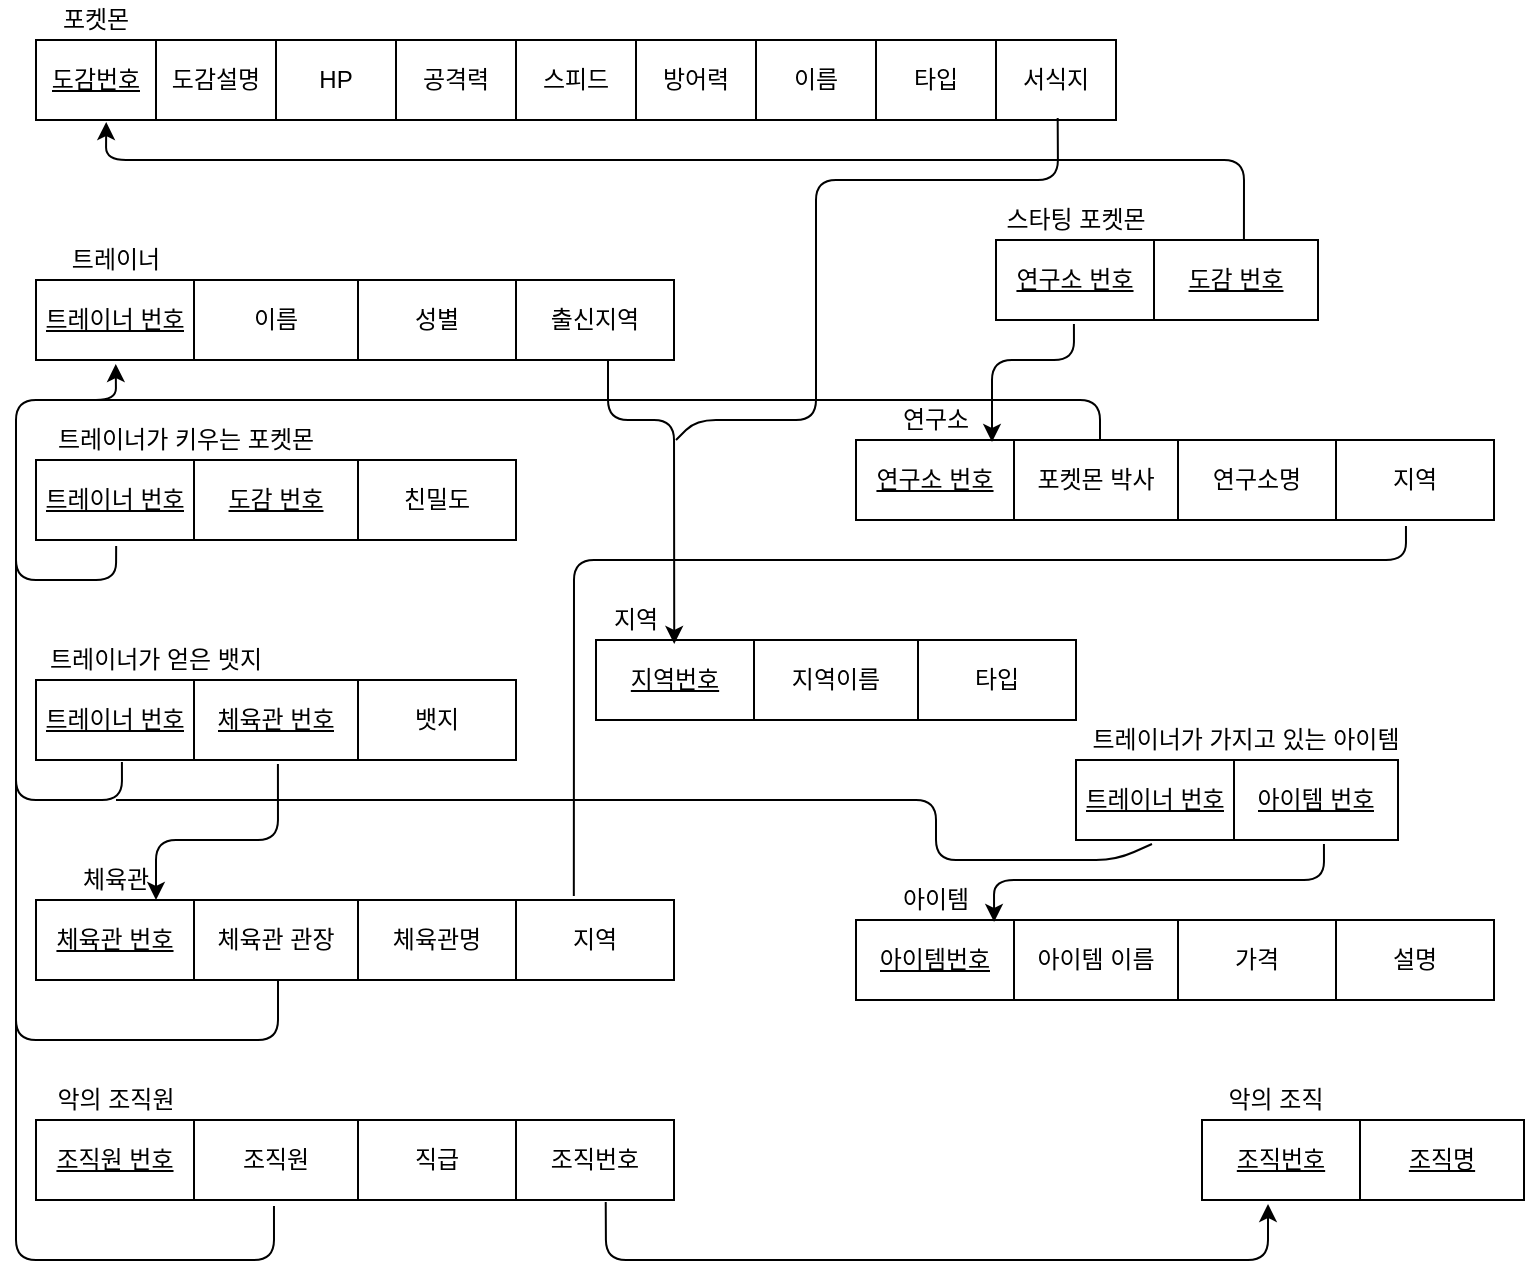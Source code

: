 <mxfile version="13.9.9" type="device"><diagram id="cE6GeLCIMzyKkJxjGRdK" name="Page-1"><mxGraphModel dx="1422" dy="762" grid="1" gridSize="10" guides="1" tooltips="1" connect="1" arrows="1" fold="1" page="1" pageScale="1" pageWidth="827" pageHeight="1169" math="0" shadow="0"><root><mxCell id="0"/><mxCell id="1" parent="0"/><mxCell id="cINSyM_-1F7QU69zoKnj-1" value="" style="shape=table;html=1;whiteSpace=wrap;startSize=0;container=1;collapsible=0;childLayout=tableLayout;" vertex="1" parent="1"><mxGeometry x="40" y="60" width="540" height="40" as="geometry"/></mxCell><mxCell id="cINSyM_-1F7QU69zoKnj-2" value="" style="shape=partialRectangle;html=1;whiteSpace=wrap;collapsible=0;dropTarget=0;pointerEvents=0;fillColor=none;top=0;left=0;bottom=0;right=0;points=[[0,0.5],[1,0.5]];portConstraint=eastwest;" vertex="1" parent="cINSyM_-1F7QU69zoKnj-1"><mxGeometry width="540" height="40" as="geometry"/></mxCell><mxCell id="cINSyM_-1F7QU69zoKnj-3" value="&lt;u&gt;도감번호&lt;/u&gt;" style="shape=partialRectangle;html=1;whiteSpace=wrap;connectable=0;fillColor=none;top=0;left=0;bottom=0;right=0;overflow=hidden;" vertex="1" parent="cINSyM_-1F7QU69zoKnj-2"><mxGeometry width="60" height="40" as="geometry"/></mxCell><mxCell id="cINSyM_-1F7QU69zoKnj-4" value="도감설명" style="shape=partialRectangle;html=1;whiteSpace=wrap;connectable=0;fillColor=none;top=0;left=0;bottom=0;right=0;overflow=hidden;" vertex="1" parent="cINSyM_-1F7QU69zoKnj-2"><mxGeometry x="60" width="60" height="40" as="geometry"/></mxCell><mxCell id="cINSyM_-1F7QU69zoKnj-5" value="HP" style="shape=partialRectangle;html=1;whiteSpace=wrap;connectable=0;fillColor=none;top=0;left=0;bottom=0;right=0;overflow=hidden;" vertex="1" parent="cINSyM_-1F7QU69zoKnj-2"><mxGeometry x="120" width="60" height="40" as="geometry"/></mxCell><mxCell id="cINSyM_-1F7QU69zoKnj-24" value="공격력" style="shape=partialRectangle;html=1;whiteSpace=wrap;connectable=0;fillColor=none;top=0;left=0;bottom=0;right=0;overflow=hidden;" vertex="1" parent="cINSyM_-1F7QU69zoKnj-2"><mxGeometry x="180" width="60" height="40" as="geometry"/></mxCell><mxCell id="cINSyM_-1F7QU69zoKnj-25" value="스피드" style="shape=partialRectangle;html=1;whiteSpace=wrap;connectable=0;fillColor=none;top=0;left=0;bottom=0;right=0;overflow=hidden;" vertex="1" parent="cINSyM_-1F7QU69zoKnj-2"><mxGeometry x="240" width="60" height="40" as="geometry"/></mxCell><mxCell id="cINSyM_-1F7QU69zoKnj-26" value="방어력" style="shape=partialRectangle;html=1;whiteSpace=wrap;connectable=0;fillColor=none;top=0;left=0;bottom=0;right=0;overflow=hidden;" vertex="1" parent="cINSyM_-1F7QU69zoKnj-2"><mxGeometry x="300" width="60" height="40" as="geometry"/></mxCell><mxCell id="cINSyM_-1F7QU69zoKnj-27" value="이름" style="shape=partialRectangle;html=1;whiteSpace=wrap;connectable=0;fillColor=none;top=0;left=0;bottom=0;right=0;overflow=hidden;" vertex="1" parent="cINSyM_-1F7QU69zoKnj-2"><mxGeometry x="360" width="60" height="40" as="geometry"/></mxCell><mxCell id="cINSyM_-1F7QU69zoKnj-30" value="타입" style="shape=partialRectangle;html=1;whiteSpace=wrap;connectable=0;fillColor=none;top=0;left=0;bottom=0;right=0;overflow=hidden;" vertex="1" parent="cINSyM_-1F7QU69zoKnj-2"><mxGeometry x="420" width="60" height="40" as="geometry"/></mxCell><mxCell id="cINSyM_-1F7QU69zoKnj-29" value="서식지" style="shape=partialRectangle;html=1;whiteSpace=wrap;connectable=0;fillColor=none;top=0;left=0;bottom=0;right=0;overflow=hidden;" vertex="1" parent="cINSyM_-1F7QU69zoKnj-2"><mxGeometry x="480" width="60" height="40" as="geometry"/></mxCell><mxCell id="cINSyM_-1F7QU69zoKnj-53" value="" style="shape=table;html=1;whiteSpace=wrap;startSize=0;container=1;collapsible=0;childLayout=tableLayout;" vertex="1" parent="1"><mxGeometry x="40" y="180" width="319" height="40" as="geometry"/></mxCell><mxCell id="cINSyM_-1F7QU69zoKnj-54" value="" style="shape=partialRectangle;html=1;whiteSpace=wrap;collapsible=0;dropTarget=0;pointerEvents=0;fillColor=none;top=0;left=0;bottom=0;right=0;points=[[0,0.5],[1,0.5]];portConstraint=eastwest;" vertex="1" parent="cINSyM_-1F7QU69zoKnj-53"><mxGeometry width="319" height="40" as="geometry"/></mxCell><mxCell id="cINSyM_-1F7QU69zoKnj-55" value="&lt;u&gt;트레이너 번호&lt;/u&gt;" style="shape=partialRectangle;html=1;whiteSpace=wrap;connectable=0;fillColor=none;top=0;left=0;bottom=0;right=0;overflow=hidden;" vertex="1" parent="cINSyM_-1F7QU69zoKnj-54"><mxGeometry width="79" height="40" as="geometry"/></mxCell><mxCell id="cINSyM_-1F7QU69zoKnj-56" value="이름" style="shape=partialRectangle;html=1;whiteSpace=wrap;connectable=0;fillColor=none;top=0;left=0;bottom=0;right=0;overflow=hidden;" vertex="1" parent="cINSyM_-1F7QU69zoKnj-54"><mxGeometry x="79" width="82" height="40" as="geometry"/></mxCell><mxCell id="cINSyM_-1F7QU69zoKnj-57" value="성별" style="shape=partialRectangle;html=1;whiteSpace=wrap;connectable=0;fillColor=none;top=0;left=0;bottom=0;right=0;overflow=hidden;" vertex="1" parent="cINSyM_-1F7QU69zoKnj-54"><mxGeometry x="161" width="79" height="40" as="geometry"/></mxCell><mxCell id="cINSyM_-1F7QU69zoKnj-58" value="출신지역" style="shape=partialRectangle;html=1;whiteSpace=wrap;connectable=0;fillColor=none;top=0;left=0;bottom=0;right=0;overflow=hidden;" vertex="1" parent="cINSyM_-1F7QU69zoKnj-54"><mxGeometry x="240" width="79" height="40" as="geometry"/></mxCell><mxCell id="cINSyM_-1F7QU69zoKnj-64" value="" style="shape=table;html=1;whiteSpace=wrap;startSize=0;container=1;collapsible=0;childLayout=tableLayout;" vertex="1" parent="1"><mxGeometry x="320" y="360" width="240" height="40" as="geometry"/></mxCell><mxCell id="cINSyM_-1F7QU69zoKnj-65" value="" style="shape=partialRectangle;html=1;whiteSpace=wrap;collapsible=0;dropTarget=0;pointerEvents=0;fillColor=none;top=0;left=0;bottom=0;right=0;points=[[0,0.5],[1,0.5]];portConstraint=eastwest;" vertex="1" parent="cINSyM_-1F7QU69zoKnj-64"><mxGeometry width="240" height="40" as="geometry"/></mxCell><mxCell id="cINSyM_-1F7QU69zoKnj-66" value="&lt;u&gt;지역번호&lt;/u&gt;" style="shape=partialRectangle;html=1;whiteSpace=wrap;connectable=0;fillColor=none;top=0;left=0;bottom=0;right=0;overflow=hidden;" vertex="1" parent="cINSyM_-1F7QU69zoKnj-65"><mxGeometry width="79" height="40" as="geometry"/></mxCell><mxCell id="cINSyM_-1F7QU69zoKnj-67" value="지역이름" style="shape=partialRectangle;html=1;whiteSpace=wrap;connectable=0;fillColor=none;top=0;left=0;bottom=0;right=0;overflow=hidden;" vertex="1" parent="cINSyM_-1F7QU69zoKnj-65"><mxGeometry x="79" width="82" height="40" as="geometry"/></mxCell><mxCell id="cINSyM_-1F7QU69zoKnj-68" value="타입" style="shape=partialRectangle;html=1;whiteSpace=wrap;connectable=0;fillColor=none;top=0;left=0;bottom=0;right=0;overflow=hidden;" vertex="1" parent="cINSyM_-1F7QU69zoKnj-65"><mxGeometry x="161" width="79" height="40" as="geometry"/></mxCell><mxCell id="cINSyM_-1F7QU69zoKnj-70" value="" style="shape=table;html=1;whiteSpace=wrap;startSize=0;container=1;collapsible=0;childLayout=tableLayout;" vertex="1" parent="1"><mxGeometry x="40" y="270" width="240" height="40" as="geometry"/></mxCell><mxCell id="cINSyM_-1F7QU69zoKnj-71" value="" style="shape=partialRectangle;html=1;whiteSpace=wrap;collapsible=0;dropTarget=0;pointerEvents=0;fillColor=none;top=0;left=0;bottom=0;right=0;points=[[0,0.5],[1,0.5]];portConstraint=eastwest;" vertex="1" parent="cINSyM_-1F7QU69zoKnj-70"><mxGeometry width="240" height="40" as="geometry"/></mxCell><mxCell id="cINSyM_-1F7QU69zoKnj-72" value="&lt;u&gt;트레이너 번호&lt;/u&gt;" style="shape=partialRectangle;html=1;whiteSpace=wrap;connectable=0;fillColor=none;top=0;left=0;bottom=0;right=0;overflow=hidden;" vertex="1" parent="cINSyM_-1F7QU69zoKnj-71"><mxGeometry width="79" height="40" as="geometry"/></mxCell><mxCell id="cINSyM_-1F7QU69zoKnj-73" value="&lt;u&gt;도감 번호&lt;/u&gt;" style="shape=partialRectangle;html=1;whiteSpace=wrap;connectable=0;fillColor=none;top=0;left=0;bottom=0;right=0;overflow=hidden;" vertex="1" parent="cINSyM_-1F7QU69zoKnj-71"><mxGeometry x="79" width="82" height="40" as="geometry"/></mxCell><mxCell id="cINSyM_-1F7QU69zoKnj-74" value="친밀도" style="shape=partialRectangle;html=1;whiteSpace=wrap;connectable=0;fillColor=none;top=0;left=0;bottom=0;right=0;overflow=hidden;" vertex="1" parent="cINSyM_-1F7QU69zoKnj-71"><mxGeometry x="161" width="79" height="40" as="geometry"/></mxCell><mxCell id="cINSyM_-1F7QU69zoKnj-80" value="" style="shape=table;html=1;whiteSpace=wrap;startSize=0;container=1;collapsible=0;childLayout=tableLayout;" vertex="1" parent="1"><mxGeometry x="40" y="380" width="240" height="40" as="geometry"/></mxCell><mxCell id="cINSyM_-1F7QU69zoKnj-81" value="" style="shape=partialRectangle;html=1;whiteSpace=wrap;collapsible=0;dropTarget=0;pointerEvents=0;fillColor=none;top=0;left=0;bottom=0;right=0;points=[[0,0.5],[1,0.5]];portConstraint=eastwest;" vertex="1" parent="cINSyM_-1F7QU69zoKnj-80"><mxGeometry width="240" height="40" as="geometry"/></mxCell><mxCell id="cINSyM_-1F7QU69zoKnj-82" value="&lt;u&gt;트레이너 번호&lt;/u&gt;" style="shape=partialRectangle;html=1;whiteSpace=wrap;connectable=0;fillColor=none;top=0;left=0;bottom=0;right=0;overflow=hidden;" vertex="1" parent="cINSyM_-1F7QU69zoKnj-81"><mxGeometry width="79" height="40" as="geometry"/></mxCell><mxCell id="cINSyM_-1F7QU69zoKnj-83" value="&lt;u&gt;체육관 번호&lt;/u&gt;" style="shape=partialRectangle;html=1;whiteSpace=wrap;connectable=0;fillColor=none;top=0;left=0;bottom=0;right=0;overflow=hidden;" vertex="1" parent="cINSyM_-1F7QU69zoKnj-81"><mxGeometry x="79" width="82" height="40" as="geometry"/></mxCell><mxCell id="cINSyM_-1F7QU69zoKnj-84" value="뱃지" style="shape=partialRectangle;html=1;whiteSpace=wrap;connectable=0;fillColor=none;top=0;left=0;bottom=0;right=0;overflow=hidden;" vertex="1" parent="cINSyM_-1F7QU69zoKnj-81"><mxGeometry x="161" width="79" height="40" as="geometry"/></mxCell><mxCell id="cINSyM_-1F7QU69zoKnj-85" value="" style="shape=table;html=1;whiteSpace=wrap;startSize=0;container=1;collapsible=0;childLayout=tableLayout;" vertex="1" parent="1"><mxGeometry x="520" y="160" width="161" height="40" as="geometry"/></mxCell><mxCell id="cINSyM_-1F7QU69zoKnj-86" value="" style="shape=partialRectangle;html=1;whiteSpace=wrap;collapsible=0;dropTarget=0;pointerEvents=0;fillColor=none;top=0;left=0;bottom=0;right=0;points=[[0,0.5],[1,0.5]];portConstraint=eastwest;" vertex="1" parent="cINSyM_-1F7QU69zoKnj-85"><mxGeometry width="161" height="40" as="geometry"/></mxCell><mxCell id="cINSyM_-1F7QU69zoKnj-87" value="&lt;u&gt;연구소 번호&lt;/u&gt;" style="shape=partialRectangle;html=1;whiteSpace=wrap;connectable=0;fillColor=none;top=0;left=0;bottom=0;right=0;overflow=hidden;" vertex="1" parent="cINSyM_-1F7QU69zoKnj-86"><mxGeometry width="79" height="40" as="geometry"/></mxCell><mxCell id="cINSyM_-1F7QU69zoKnj-88" value="&lt;u&gt;도감 번호&lt;/u&gt;" style="shape=partialRectangle;html=1;whiteSpace=wrap;connectable=0;fillColor=none;top=0;left=0;bottom=0;right=0;overflow=hidden;" vertex="1" parent="cINSyM_-1F7QU69zoKnj-86"><mxGeometry x="79" width="82" height="40" as="geometry"/></mxCell><mxCell id="cINSyM_-1F7QU69zoKnj-90" value="" style="shape=table;html=1;whiteSpace=wrap;startSize=0;container=1;collapsible=0;childLayout=tableLayout;" vertex="1" parent="1"><mxGeometry x="40" y="490" width="319" height="40" as="geometry"/></mxCell><mxCell id="cINSyM_-1F7QU69zoKnj-91" value="" style="shape=partialRectangle;html=1;whiteSpace=wrap;collapsible=0;dropTarget=0;pointerEvents=0;fillColor=none;top=0;left=0;bottom=0;right=0;points=[[0,0.5],[1,0.5]];portConstraint=eastwest;" vertex="1" parent="cINSyM_-1F7QU69zoKnj-90"><mxGeometry width="319" height="40" as="geometry"/></mxCell><mxCell id="cINSyM_-1F7QU69zoKnj-92" value="&lt;u&gt;체육관 번호&lt;/u&gt;" style="shape=partialRectangle;html=1;whiteSpace=wrap;connectable=0;fillColor=none;top=0;left=0;bottom=0;right=0;overflow=hidden;" vertex="1" parent="cINSyM_-1F7QU69zoKnj-91"><mxGeometry width="79" height="40" as="geometry"/></mxCell><mxCell id="cINSyM_-1F7QU69zoKnj-93" value="체육관 관장" style="shape=partialRectangle;html=1;whiteSpace=wrap;connectable=0;fillColor=none;top=0;left=0;bottom=0;right=0;overflow=hidden;" vertex="1" parent="cINSyM_-1F7QU69zoKnj-91"><mxGeometry x="79" width="82" height="40" as="geometry"/></mxCell><mxCell id="cINSyM_-1F7QU69zoKnj-94" value="체육관명" style="shape=partialRectangle;html=1;whiteSpace=wrap;connectable=0;fillColor=none;top=0;left=0;bottom=0;right=0;overflow=hidden;" vertex="1" parent="cINSyM_-1F7QU69zoKnj-91"><mxGeometry x="161" width="79" height="40" as="geometry"/></mxCell><mxCell id="cINSyM_-1F7QU69zoKnj-95" value="지역" style="shape=partialRectangle;html=1;whiteSpace=wrap;connectable=0;fillColor=none;top=0;left=0;bottom=0;right=0;overflow=hidden;" vertex="1" parent="cINSyM_-1F7QU69zoKnj-91"><mxGeometry x="240" width="79" height="40" as="geometry"/></mxCell><mxCell id="cINSyM_-1F7QU69zoKnj-96" value="" style="shape=table;html=1;whiteSpace=wrap;startSize=0;container=1;collapsible=0;childLayout=tableLayout;" vertex="1" parent="1"><mxGeometry x="560" y="420" width="161" height="40" as="geometry"/></mxCell><mxCell id="cINSyM_-1F7QU69zoKnj-97" value="" style="shape=partialRectangle;html=1;whiteSpace=wrap;collapsible=0;dropTarget=0;pointerEvents=0;fillColor=none;top=0;left=0;bottom=0;right=0;points=[[0,0.5],[1,0.5]];portConstraint=eastwest;" vertex="1" parent="cINSyM_-1F7QU69zoKnj-96"><mxGeometry width="161" height="40" as="geometry"/></mxCell><mxCell id="cINSyM_-1F7QU69zoKnj-98" value="&lt;u&gt;트레이너 번호&lt;/u&gt;" style="shape=partialRectangle;html=1;whiteSpace=wrap;connectable=0;fillColor=none;top=0;left=0;bottom=0;right=0;overflow=hidden;" vertex="1" parent="cINSyM_-1F7QU69zoKnj-97"><mxGeometry width="79" height="40" as="geometry"/></mxCell><mxCell id="cINSyM_-1F7QU69zoKnj-99" value="&lt;u&gt;아이템 번호&lt;/u&gt;" style="shape=partialRectangle;html=1;whiteSpace=wrap;connectable=0;fillColor=none;top=0;left=0;bottom=0;right=0;overflow=hidden;" vertex="1" parent="cINSyM_-1F7QU69zoKnj-97"><mxGeometry x="79" width="82" height="40" as="geometry"/></mxCell><mxCell id="cINSyM_-1F7QU69zoKnj-100" value="" style="shape=table;html=1;whiteSpace=wrap;startSize=0;container=1;collapsible=0;childLayout=tableLayout;" vertex="1" parent="1"><mxGeometry x="623" y="600" width="161" height="40" as="geometry"/></mxCell><mxCell id="cINSyM_-1F7QU69zoKnj-101" value="" style="shape=partialRectangle;html=1;whiteSpace=wrap;collapsible=0;dropTarget=0;pointerEvents=0;fillColor=none;top=0;left=0;bottom=0;right=0;points=[[0,0.5],[1,0.5]];portConstraint=eastwest;" vertex="1" parent="cINSyM_-1F7QU69zoKnj-100"><mxGeometry width="161" height="40" as="geometry"/></mxCell><mxCell id="cINSyM_-1F7QU69zoKnj-102" value="&lt;u&gt;조직번호&lt;/u&gt;" style="shape=partialRectangle;html=1;whiteSpace=wrap;connectable=0;fillColor=none;top=0;left=0;bottom=0;right=0;overflow=hidden;" vertex="1" parent="cINSyM_-1F7QU69zoKnj-101"><mxGeometry width="79" height="40" as="geometry"/></mxCell><mxCell id="cINSyM_-1F7QU69zoKnj-103" value="&lt;u&gt;조직명&lt;/u&gt;" style="shape=partialRectangle;html=1;whiteSpace=wrap;connectable=0;fillColor=none;top=0;left=0;bottom=0;right=0;overflow=hidden;" vertex="1" parent="cINSyM_-1F7QU69zoKnj-101"><mxGeometry x="79" width="82" height="40" as="geometry"/></mxCell><mxCell id="cINSyM_-1F7QU69zoKnj-104" value="" style="shape=table;html=1;whiteSpace=wrap;startSize=0;container=1;collapsible=0;childLayout=tableLayout;" vertex="1" parent="1"><mxGeometry x="450" y="260" width="319" height="40" as="geometry"/></mxCell><mxCell id="cINSyM_-1F7QU69zoKnj-105" value="" style="shape=partialRectangle;html=1;whiteSpace=wrap;collapsible=0;dropTarget=0;pointerEvents=0;fillColor=none;top=0;left=0;bottom=0;right=0;points=[[0,0.5],[1,0.5]];portConstraint=eastwest;" vertex="1" parent="cINSyM_-1F7QU69zoKnj-104"><mxGeometry width="319" height="40" as="geometry"/></mxCell><mxCell id="cINSyM_-1F7QU69zoKnj-106" value="&lt;u&gt;연구소 번호&lt;/u&gt;" style="shape=partialRectangle;html=1;whiteSpace=wrap;connectable=0;fillColor=none;top=0;left=0;bottom=0;right=0;overflow=hidden;" vertex="1" parent="cINSyM_-1F7QU69zoKnj-105"><mxGeometry width="79" height="40" as="geometry"/></mxCell><mxCell id="cINSyM_-1F7QU69zoKnj-107" value="포켓몬 박사" style="shape=partialRectangle;html=1;whiteSpace=wrap;connectable=0;fillColor=none;top=0;left=0;bottom=0;right=0;overflow=hidden;" vertex="1" parent="cINSyM_-1F7QU69zoKnj-105"><mxGeometry x="79" width="82" height="40" as="geometry"/></mxCell><mxCell id="cINSyM_-1F7QU69zoKnj-108" value="연구소명" style="shape=partialRectangle;html=1;whiteSpace=wrap;connectable=0;fillColor=none;top=0;left=0;bottom=0;right=0;overflow=hidden;" vertex="1" parent="cINSyM_-1F7QU69zoKnj-105"><mxGeometry x="161" width="79" height="40" as="geometry"/></mxCell><mxCell id="cINSyM_-1F7QU69zoKnj-109" value="지역" style="shape=partialRectangle;html=1;whiteSpace=wrap;connectable=0;fillColor=none;top=0;left=0;bottom=0;right=0;overflow=hidden;" vertex="1" parent="cINSyM_-1F7QU69zoKnj-105"><mxGeometry x="240" width="79" height="40" as="geometry"/></mxCell><mxCell id="cINSyM_-1F7QU69zoKnj-110" value="" style="shape=table;html=1;whiteSpace=wrap;startSize=0;container=1;collapsible=0;childLayout=tableLayout;" vertex="1" parent="1"><mxGeometry x="450" y="500" width="319" height="40" as="geometry"/></mxCell><mxCell id="cINSyM_-1F7QU69zoKnj-111" value="" style="shape=partialRectangle;html=1;whiteSpace=wrap;collapsible=0;dropTarget=0;pointerEvents=0;fillColor=none;top=0;left=0;bottom=0;right=0;points=[[0,0.5],[1,0.5]];portConstraint=eastwest;" vertex="1" parent="cINSyM_-1F7QU69zoKnj-110"><mxGeometry width="319" height="40" as="geometry"/></mxCell><mxCell id="cINSyM_-1F7QU69zoKnj-112" value="&lt;u&gt;아이템번호&lt;/u&gt;" style="shape=partialRectangle;html=1;whiteSpace=wrap;connectable=0;fillColor=none;top=0;left=0;bottom=0;right=0;overflow=hidden;" vertex="1" parent="cINSyM_-1F7QU69zoKnj-111"><mxGeometry width="79" height="40" as="geometry"/></mxCell><mxCell id="cINSyM_-1F7QU69zoKnj-113" value="아이템 이름" style="shape=partialRectangle;html=1;whiteSpace=wrap;connectable=0;fillColor=none;top=0;left=0;bottom=0;right=0;overflow=hidden;" vertex="1" parent="cINSyM_-1F7QU69zoKnj-111"><mxGeometry x="79" width="82" height="40" as="geometry"/></mxCell><mxCell id="cINSyM_-1F7QU69zoKnj-114" value="가격" style="shape=partialRectangle;html=1;whiteSpace=wrap;connectable=0;fillColor=none;top=0;left=0;bottom=0;right=0;overflow=hidden;" vertex="1" parent="cINSyM_-1F7QU69zoKnj-111"><mxGeometry x="161" width="79" height="40" as="geometry"/></mxCell><mxCell id="cINSyM_-1F7QU69zoKnj-115" value="설명" style="shape=partialRectangle;html=1;whiteSpace=wrap;connectable=0;fillColor=none;top=0;left=0;bottom=0;right=0;overflow=hidden;" vertex="1" parent="cINSyM_-1F7QU69zoKnj-111"><mxGeometry x="240" width="79" height="40" as="geometry"/></mxCell><mxCell id="cINSyM_-1F7QU69zoKnj-116" value="" style="shape=table;html=1;whiteSpace=wrap;startSize=0;container=1;collapsible=0;childLayout=tableLayout;" vertex="1" parent="1"><mxGeometry x="40" y="600" width="319" height="40" as="geometry"/></mxCell><mxCell id="cINSyM_-1F7QU69zoKnj-117" value="" style="shape=partialRectangle;html=1;whiteSpace=wrap;collapsible=0;dropTarget=0;pointerEvents=0;fillColor=none;top=0;left=0;bottom=0;right=0;points=[[0,0.5],[1,0.5]];portConstraint=eastwest;" vertex="1" parent="cINSyM_-1F7QU69zoKnj-116"><mxGeometry width="319" height="40" as="geometry"/></mxCell><mxCell id="cINSyM_-1F7QU69zoKnj-118" value="&lt;u&gt;조직원 번호&lt;/u&gt;" style="shape=partialRectangle;html=1;whiteSpace=wrap;connectable=0;fillColor=none;top=0;left=0;bottom=0;right=0;overflow=hidden;" vertex="1" parent="cINSyM_-1F7QU69zoKnj-117"><mxGeometry width="79" height="40" as="geometry"/></mxCell><mxCell id="cINSyM_-1F7QU69zoKnj-119" value="조직원" style="shape=partialRectangle;html=1;whiteSpace=wrap;connectable=0;fillColor=none;top=0;left=0;bottom=0;right=0;overflow=hidden;" vertex="1" parent="cINSyM_-1F7QU69zoKnj-117"><mxGeometry x="79" width="82" height="40" as="geometry"/></mxCell><mxCell id="cINSyM_-1F7QU69zoKnj-120" value="직급" style="shape=partialRectangle;html=1;whiteSpace=wrap;connectable=0;fillColor=none;top=0;left=0;bottom=0;right=0;overflow=hidden;" vertex="1" parent="cINSyM_-1F7QU69zoKnj-117"><mxGeometry x="161" width="79" height="40" as="geometry"/></mxCell><mxCell id="cINSyM_-1F7QU69zoKnj-121" value="조직번호" style="shape=partialRectangle;html=1;whiteSpace=wrap;connectable=0;fillColor=none;top=0;left=0;bottom=0;right=0;overflow=hidden;" vertex="1" parent="cINSyM_-1F7QU69zoKnj-117"><mxGeometry x="240" width="79" height="40" as="geometry"/></mxCell><mxCell id="cINSyM_-1F7QU69zoKnj-123" value="트레이너" style="text;html=1;strokeColor=none;fillColor=none;align=center;verticalAlign=middle;whiteSpace=wrap;rounded=0;" vertex="1" parent="1"><mxGeometry x="40" y="160" width="80" height="20" as="geometry"/></mxCell><mxCell id="cINSyM_-1F7QU69zoKnj-124" value="지역" style="text;html=1;strokeColor=none;fillColor=none;align=center;verticalAlign=middle;whiteSpace=wrap;rounded=0;" vertex="1" parent="1"><mxGeometry x="300" y="340" width="80" height="20" as="geometry"/></mxCell><mxCell id="cINSyM_-1F7QU69zoKnj-125" value="포켓몬" style="text;html=1;strokeColor=none;fillColor=none;align=center;verticalAlign=middle;whiteSpace=wrap;rounded=0;" vertex="1" parent="1"><mxGeometry x="40" y="40" width="60" height="20" as="geometry"/></mxCell><mxCell id="cINSyM_-1F7QU69zoKnj-126" value="트레이너가 키우는 포켓몬" style="text;html=1;strokeColor=none;fillColor=none;align=center;verticalAlign=middle;whiteSpace=wrap;rounded=0;" vertex="1" parent="1"><mxGeometry x="40" y="250" width="150" height="20" as="geometry"/></mxCell><mxCell id="cINSyM_-1F7QU69zoKnj-127" value="트레이너가 얻은 뱃지" style="text;html=1;strokeColor=none;fillColor=none;align=center;verticalAlign=middle;whiteSpace=wrap;rounded=0;" vertex="1" parent="1"><mxGeometry x="40" y="360" width="120" height="20" as="geometry"/></mxCell><mxCell id="cINSyM_-1F7QU69zoKnj-128" value="스타팅 포켓몬" style="text;html=1;strokeColor=none;fillColor=none;align=center;verticalAlign=middle;whiteSpace=wrap;rounded=0;" vertex="1" parent="1"><mxGeometry x="520" y="140" width="80" height="20" as="geometry"/></mxCell><mxCell id="cINSyM_-1F7QU69zoKnj-129" value="체육관" style="text;html=1;strokeColor=none;fillColor=none;align=center;verticalAlign=middle;whiteSpace=wrap;rounded=0;" vertex="1" parent="1"><mxGeometry x="40" y="470" width="80" height="20" as="geometry"/></mxCell><mxCell id="cINSyM_-1F7QU69zoKnj-130" value="연구소" style="text;html=1;strokeColor=none;fillColor=none;align=center;verticalAlign=middle;whiteSpace=wrap;rounded=0;" vertex="1" parent="1"><mxGeometry x="450" y="240" width="80" height="20" as="geometry"/></mxCell><mxCell id="cINSyM_-1F7QU69zoKnj-131" value="악의 조직원" style="text;html=1;strokeColor=none;fillColor=none;align=center;verticalAlign=middle;whiteSpace=wrap;rounded=0;" vertex="1" parent="1"><mxGeometry x="40" y="580" width="80" height="20" as="geometry"/></mxCell><mxCell id="cINSyM_-1F7QU69zoKnj-132" value="악의 조직" style="text;html=1;strokeColor=none;fillColor=none;align=center;verticalAlign=middle;whiteSpace=wrap;rounded=0;" vertex="1" parent="1"><mxGeometry x="620" y="580" width="80" height="20" as="geometry"/></mxCell><mxCell id="cINSyM_-1F7QU69zoKnj-133" value="아이템" style="text;html=1;strokeColor=none;fillColor=none;align=center;verticalAlign=middle;whiteSpace=wrap;rounded=0;" vertex="1" parent="1"><mxGeometry x="450" y="480" width="80" height="20" as="geometry"/></mxCell><mxCell id="cINSyM_-1F7QU69zoKnj-134" value="트레이너가 가지고 있는 아이템" style="text;html=1;strokeColor=none;fillColor=none;align=center;verticalAlign=middle;whiteSpace=wrap;rounded=0;" vertex="1" parent="1"><mxGeometry x="560" y="400" width="170" height="20" as="geometry"/></mxCell><mxCell id="cINSyM_-1F7QU69zoKnj-135" value="" style="endArrow=classic;html=1;entryX=0.163;entryY=0.05;entryDx=0;entryDy=0;entryPerimeter=0;" edge="1" parent="1" target="cINSyM_-1F7QU69zoKnj-65"><mxGeometry width="50" height="50" relative="1" as="geometry"><mxPoint x="326" y="220" as="sourcePoint"/><mxPoint x="590" y="390" as="targetPoint"/><Array as="points"><mxPoint x="326" y="250"/><mxPoint x="359" y="250"/></Array></mxGeometry></mxCell><mxCell id="cINSyM_-1F7QU69zoKnj-136" value="" style="endArrow=none;html=1;entryX=0.862;entryY=1.075;entryDx=0;entryDy=0;entryPerimeter=0;" edge="1" parent="1" target="cINSyM_-1F7QU69zoKnj-105"><mxGeometry width="50" height="50" relative="1" as="geometry"><mxPoint x="430" y="320" as="sourcePoint"/><mxPoint x="590" y="390" as="targetPoint"/><Array as="points"><mxPoint x="725" y="320"/></Array></mxGeometry></mxCell><mxCell id="cINSyM_-1F7QU69zoKnj-137" value="" style="endArrow=classic;html=1;exitX=0.167;exitY=1.075;exitDx=0;exitDy=0;exitPerimeter=0;entryX=0.125;entryY=1.05;entryDx=0;entryDy=0;entryPerimeter=0;" edge="1" parent="1" source="cINSyM_-1F7QU69zoKnj-71" target="cINSyM_-1F7QU69zoKnj-54"><mxGeometry width="50" height="50" relative="1" as="geometry"><mxPoint x="540" y="440" as="sourcePoint"/><mxPoint x="590" y="390" as="targetPoint"/><Array as="points"><mxPoint x="80" y="330"/><mxPoint x="30" y="330"/><mxPoint x="30" y="280"/><mxPoint x="30" y="240"/><mxPoint x="80" y="240"/></Array></mxGeometry></mxCell><mxCell id="cINSyM_-1F7QU69zoKnj-138" value="" style="endArrow=none;html=1;exitX=0.179;exitY=1.025;exitDx=0;exitDy=0;exitPerimeter=0;" edge="1" parent="1" source="cINSyM_-1F7QU69zoKnj-81"><mxGeometry width="50" height="50" relative="1" as="geometry"><mxPoint x="540" y="440" as="sourcePoint"/><mxPoint x="30" y="320" as="targetPoint"/><Array as="points"><mxPoint x="83" y="440"/><mxPoint x="30" y="440"/></Array></mxGeometry></mxCell><mxCell id="cINSyM_-1F7QU69zoKnj-139" value="" style="endArrow=none;html=1;" edge="1" parent="1"><mxGeometry width="50" height="50" relative="1" as="geometry"><mxPoint x="161" y="530" as="sourcePoint"/><mxPoint x="30" y="430" as="targetPoint"/><Array as="points"><mxPoint x="161" y="560"/><mxPoint x="30" y="560"/></Array></mxGeometry></mxCell><mxCell id="cINSyM_-1F7QU69zoKnj-140" value="" style="endArrow=none;html=1;exitX=0.373;exitY=1.075;exitDx=0;exitDy=0;exitPerimeter=0;" edge="1" parent="1" source="cINSyM_-1F7QU69zoKnj-117"><mxGeometry width="50" height="50" relative="1" as="geometry"><mxPoint x="540" y="440" as="sourcePoint"/><mxPoint x="30" y="550" as="targetPoint"/><Array as="points"><mxPoint x="159" y="670"/><mxPoint x="30" y="670"/></Array></mxGeometry></mxCell><mxCell id="cINSyM_-1F7QU69zoKnj-141" value="" style="endArrow=none;html=1;exitX=0.843;exitY=-0.05;exitDx=0;exitDy=0;exitPerimeter=0;" edge="1" parent="1" source="cINSyM_-1F7QU69zoKnj-91"><mxGeometry width="50" height="50" relative="1" as="geometry"><mxPoint x="540" y="440" as="sourcePoint"/><mxPoint x="430" y="320" as="targetPoint"/><Array as="points"><mxPoint x="309" y="320"/></Array></mxGeometry></mxCell><mxCell id="cINSyM_-1F7QU69zoKnj-142" value="" style="endArrow=none;html=1;exitX=0.946;exitY=0.975;exitDx=0;exitDy=0;exitPerimeter=0;" edge="1" parent="1" source="cINSyM_-1F7QU69zoKnj-2"><mxGeometry width="50" height="50" relative="1" as="geometry"><mxPoint x="540" y="440" as="sourcePoint"/><mxPoint x="360" y="260" as="targetPoint"/><Array as="points"><mxPoint x="551" y="130"/><mxPoint x="430" y="130"/><mxPoint x="430" y="250"/><mxPoint x="370" y="250"/></Array></mxGeometry></mxCell><mxCell id="cINSyM_-1F7QU69zoKnj-143" value="" style="endArrow=classic;html=1;exitX=0.77;exitY=1.05;exitDx=0;exitDy=0;exitPerimeter=0;entryX=0.863;entryY=1.05;entryDx=0;entryDy=0;entryPerimeter=0;" edge="1" parent="1" source="cINSyM_-1F7QU69zoKnj-97" target="cINSyM_-1F7QU69zoKnj-133"><mxGeometry width="50" height="50" relative="1" as="geometry"><mxPoint x="540" y="440" as="sourcePoint"/><mxPoint x="590" y="390" as="targetPoint"/><Array as="points"><mxPoint x="684" y="480"/><mxPoint x="519" y="480"/></Array></mxGeometry></mxCell><mxCell id="cINSyM_-1F7QU69zoKnj-144" value="" style="endArrow=none;html=1;exitX=0.236;exitY=1.05;exitDx=0;exitDy=0;exitPerimeter=0;" edge="1" parent="1" source="cINSyM_-1F7QU69zoKnj-97"><mxGeometry width="50" height="50" relative="1" as="geometry"><mxPoint x="540" y="440" as="sourcePoint"/><mxPoint x="80" y="440" as="targetPoint"/><Array as="points"><mxPoint x="580" y="470"/><mxPoint x="490" y="470"/><mxPoint x="490" y="440"/></Array></mxGeometry></mxCell><mxCell id="cINSyM_-1F7QU69zoKnj-145" value="" style="endArrow=classic;html=1;exitX=0.504;exitY=1.05;exitDx=0;exitDy=0;exitPerimeter=0;entryX=0.75;entryY=1;entryDx=0;entryDy=0;" edge="1" parent="1" source="cINSyM_-1F7QU69zoKnj-81" target="cINSyM_-1F7QU69zoKnj-129"><mxGeometry width="50" height="50" relative="1" as="geometry"><mxPoint x="540" y="440" as="sourcePoint"/><mxPoint x="590" y="390" as="targetPoint"/><Array as="points"><mxPoint x="161" y="460"/><mxPoint x="100" y="460"/></Array></mxGeometry></mxCell><mxCell id="cINSyM_-1F7QU69zoKnj-149" value="" style="endArrow=classic;html=1;exitX=0.893;exitY=1.025;exitDx=0;exitDy=0;exitPerimeter=0;entryX=0.205;entryY=1.05;entryDx=0;entryDy=0;entryPerimeter=0;" edge="1" parent="1" source="cINSyM_-1F7QU69zoKnj-117" target="cINSyM_-1F7QU69zoKnj-101"><mxGeometry width="50" height="50" relative="1" as="geometry"><mxPoint x="540" y="440" as="sourcePoint"/><mxPoint x="590" y="390" as="targetPoint"/><Array as="points"><mxPoint x="325" y="670"/><mxPoint x="656" y="670"/></Array></mxGeometry></mxCell><mxCell id="cINSyM_-1F7QU69zoKnj-150" value="" style="endArrow=classic;html=1;exitX=0.242;exitY=1.05;exitDx=0;exitDy=0;exitPerimeter=0;entryX=0.85;entryY=1.05;entryDx=0;entryDy=0;entryPerimeter=0;" edge="1" parent="1" source="cINSyM_-1F7QU69zoKnj-86" target="cINSyM_-1F7QU69zoKnj-130"><mxGeometry width="50" height="50" relative="1" as="geometry"><mxPoint x="540" y="440" as="sourcePoint"/><mxPoint x="590" y="390" as="targetPoint"/><Array as="points"><mxPoint x="559" y="220"/><mxPoint x="518" y="220"/></Array></mxGeometry></mxCell><mxCell id="cINSyM_-1F7QU69zoKnj-151" value="" style="endArrow=none;html=1;" edge="1" parent="1"><mxGeometry width="50" height="50" relative="1" as="geometry"><mxPoint x="70" y="240" as="sourcePoint"/><mxPoint x="572" y="260" as="targetPoint"/><Array as="points"><mxPoint x="572" y="240"/></Array></mxGeometry></mxCell><mxCell id="cINSyM_-1F7QU69zoKnj-152" value="" style="endArrow=classic;html=1;entryX=0.065;entryY=1.025;entryDx=0;entryDy=0;entryPerimeter=0;exitX=0.77;exitY=0;exitDx=0;exitDy=0;exitPerimeter=0;" edge="1" parent="1" source="cINSyM_-1F7QU69zoKnj-86" target="cINSyM_-1F7QU69zoKnj-2"><mxGeometry width="50" height="50" relative="1" as="geometry"><mxPoint x="540" y="440" as="sourcePoint"/><mxPoint x="590" y="390" as="targetPoint"/><Array as="points"><mxPoint x="644" y="120"/><mxPoint x="75" y="120"/></Array></mxGeometry></mxCell></root></mxGraphModel></diagram></mxfile>